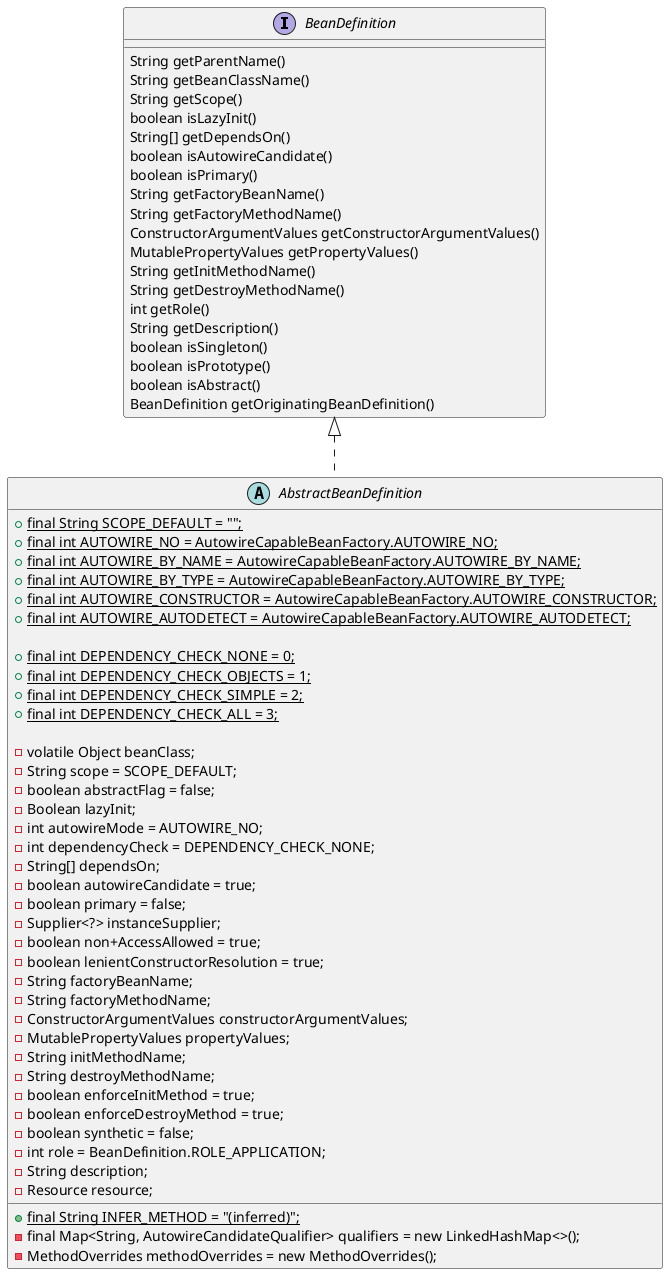 @startuml
'https://plantuml.com/class-diagram

interface BeanDefinition{
    String getParentName()
    String getBeanClassName()
    String getScope()
    boolean isLazyInit()
    String[] getDependsOn()
    boolean isAutowireCandidate()
    boolean isPrimary()
    String getFactoryBeanName()
    String getFactoryMethodName()
    ConstructorArgumentValues getConstructorArgumentValues()
    MutablePropertyValues getPropertyValues()
    String getInitMethodName()
    String getDestroyMethodName()
    int getRole()
    String getDescription()
    boolean isSingleton()
    boolean isPrototype()
    boolean isAbstract()
    BeanDefinition getOriginatingBeanDefinition()
}

abstract class AbstractBeanDefinition{
    + {static} final String SCOPE_DEFAULT = "";
	+ {static} final int AUTOWIRE_NO = AutowireCapableBeanFactory.AUTOWIRE_NO;
	+ {static} final int AUTOWIRE_BY_NAME = AutowireCapableBeanFactory.AUTOWIRE_BY_NAME;
	+ {static} final int AUTOWIRE_BY_TYPE = AutowireCapableBeanFactory.AUTOWIRE_BY_TYPE;
	+ {static} final int AUTOWIRE_CONSTRUCTOR = AutowireCapableBeanFactory.AUTOWIRE_CONSTRUCTOR;
	+ {static} final int AUTOWIRE_AUTODETECT = AutowireCapableBeanFactory.AUTOWIRE_AUTODETECT;

	+ {static} final int DEPENDENCY_CHECK_NONE = 0;
	+ {static} final int DEPENDENCY_CHECK_OBJECTS = 1;
	+ {static} final int DEPENDENCY_CHECK_SIMPLE = 2;
	+ {static} final int DEPENDENCY_CHECK_ALL = 3;

	+ {static} final String INFER_METHOD = "(inferred)";
	- volatile Object beanClass;
	- String scope = SCOPE_DEFAULT;
	- boolean abstractFlag = false;
	- Boolean lazyInit;
	- int autowireMode = AUTOWIRE_NO;
	- int dependencyCheck = DEPENDENCY_CHECK_NONE;
	- String[] dependsOn;
	- boolean autowireCandidate = true;
	- boolean primary = false;
	- final Map<String, AutowireCandidateQualifier> qualifiers = new LinkedHashMap<>();
	- Supplier<?> instanceSupplier;
	- boolean non+AccessAllowed = true;
	- boolean lenientConstructorResolution = true;
	- String factoryBeanName;
	- String factoryMethodName;
	- ConstructorArgumentValues constructorArgumentValues;
	- MutablePropertyValues propertyValues;
	- MethodOverrides methodOverrides = new MethodOverrides();
	- String initMethodName;
	- String destroyMethodName;
	- boolean enforceInitMethod = true;
	- boolean enforceDestroyMethod = true;
	- boolean synthetic = false;
	- int role = BeanDefinition.ROLE_APPLICATION;
	- String description;
	- Resource resource;
}


BeanDefinition <|.. AbstractBeanDefinition

@enduml
